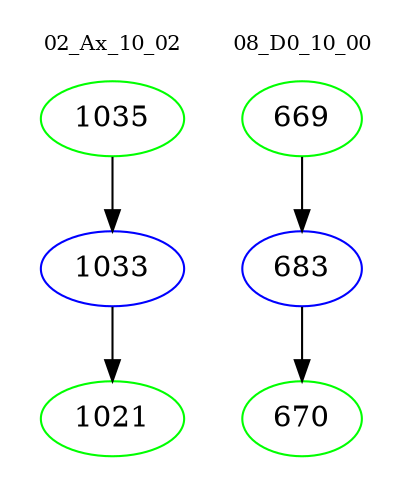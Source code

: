 digraph{
subgraph cluster_0 {
color = white
label = "02_Ax_10_02";
fontsize=10;
T0_1035 [label="1035", color="green"]
T0_1035 -> T0_1033 [color="black"]
T0_1033 [label="1033", color="blue"]
T0_1033 -> T0_1021 [color="black"]
T0_1021 [label="1021", color="green"]
}
subgraph cluster_1 {
color = white
label = "08_D0_10_00";
fontsize=10;
T1_669 [label="669", color="green"]
T1_669 -> T1_683 [color="black"]
T1_683 [label="683", color="blue"]
T1_683 -> T1_670 [color="black"]
T1_670 [label="670", color="green"]
}
}
